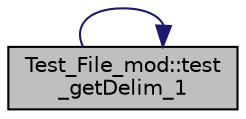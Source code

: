 digraph "Test_File_mod::test_getDelim_1"
{
 // LATEX_PDF_SIZE
  edge [fontname="Helvetica",fontsize="10",labelfontname="Helvetica",labelfontsize="10"];
  node [fontname="Helvetica",fontsize="10",shape=record];
  rankdir="LR";
  Node1 [label="Test_File_mod::test\l_getDelim_1",height=0.2,width=0.4,color="black", fillcolor="grey75", style="filled", fontcolor="black",tooltip="The input arguments unit and file must NOT be present simultaneously."];
  Node1 -> Node1 [color="midnightblue",fontsize="10",style="solid",fontname="Helvetica"];
}
